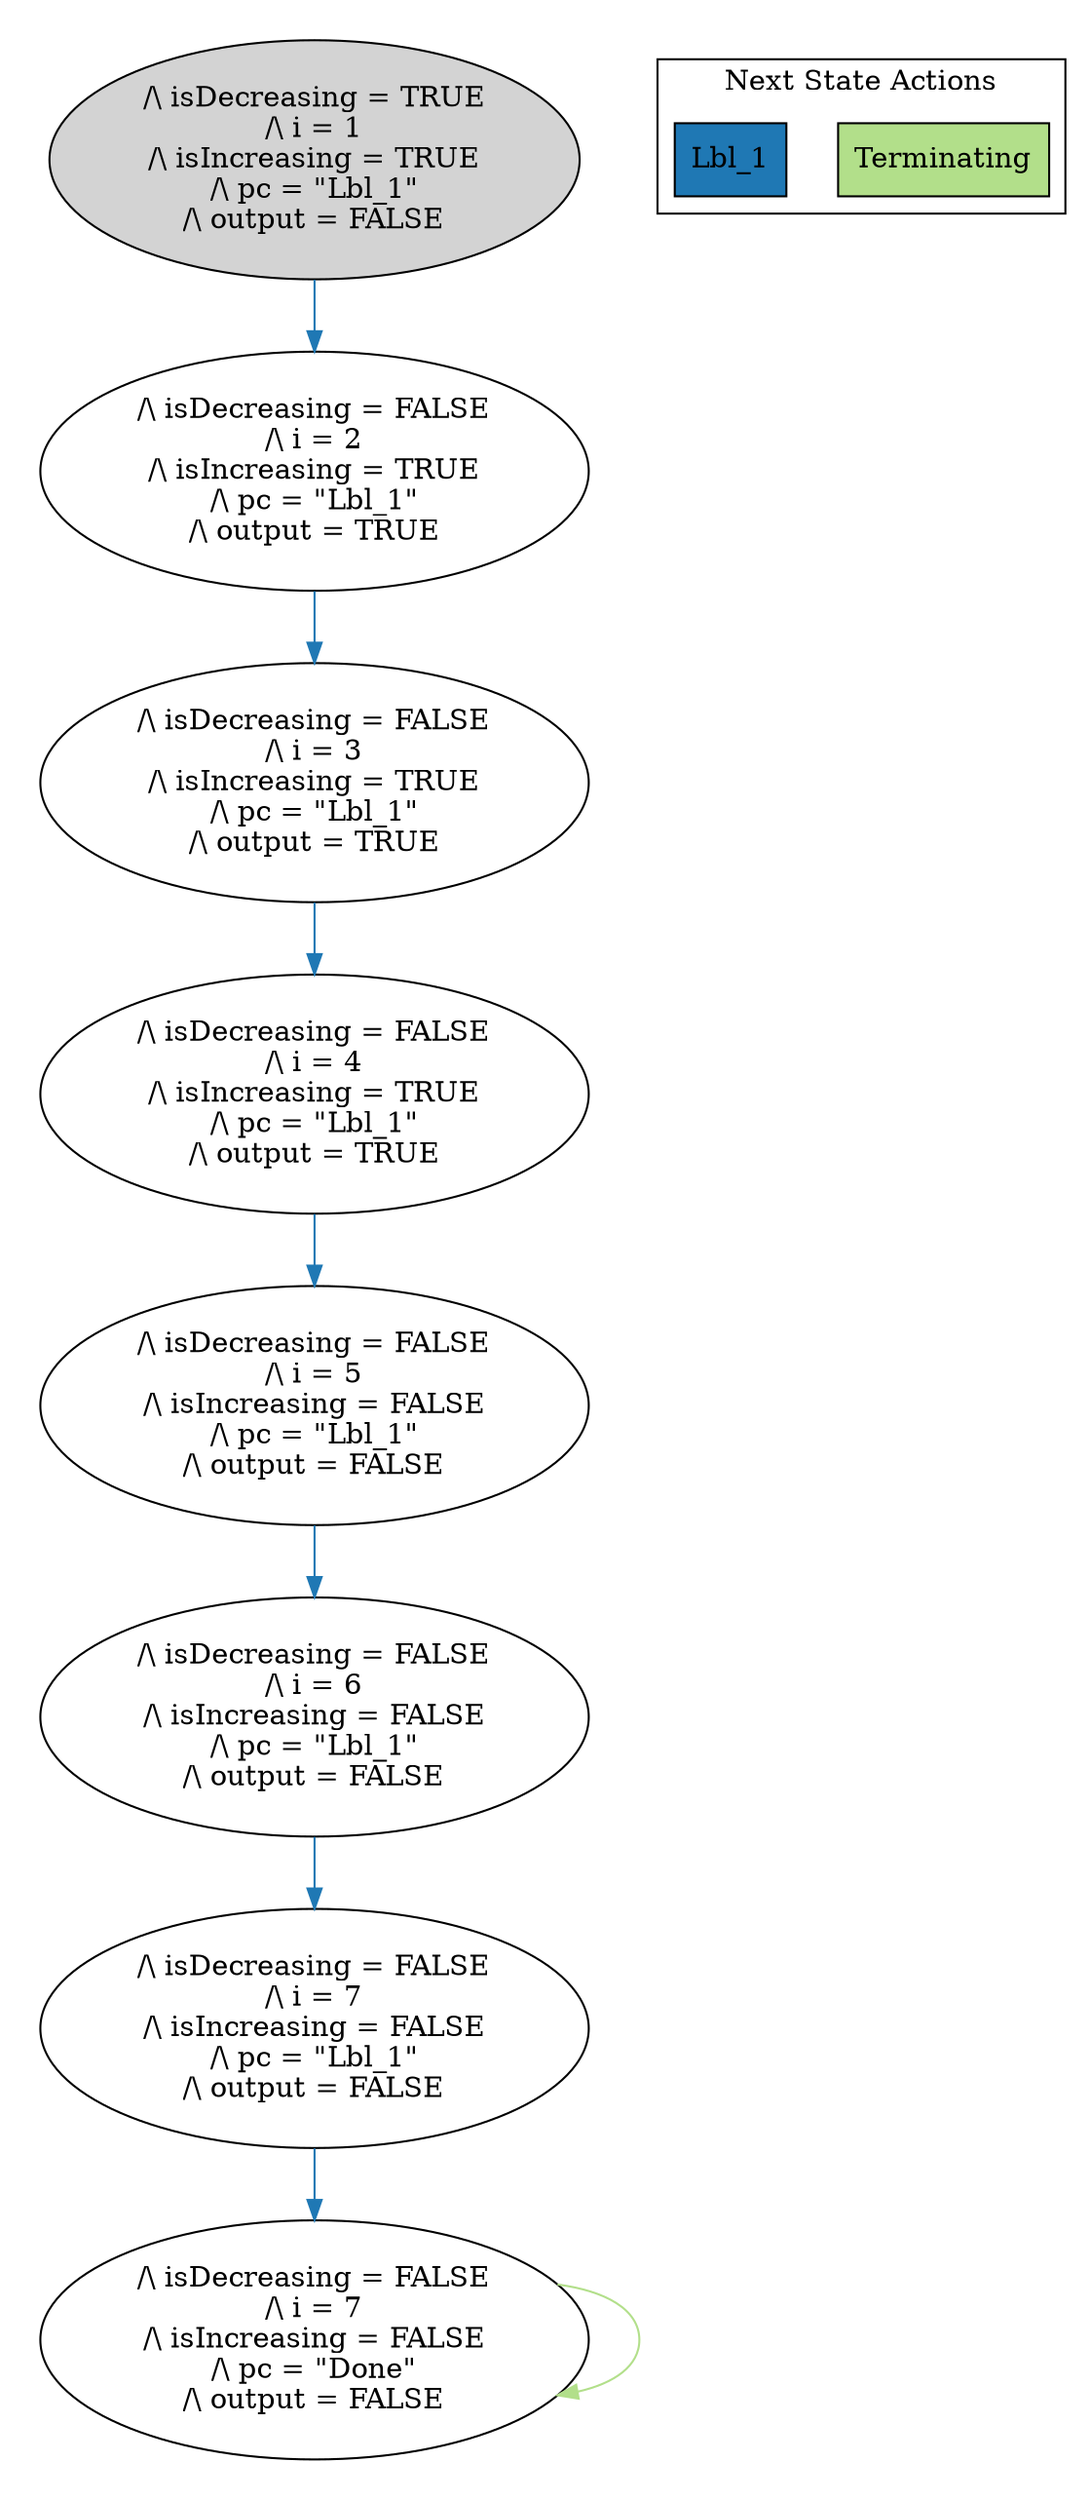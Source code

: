 strict digraph DiskGraph {
edge [colorscheme="paired12"]
nodesep=0.35;
subgraph cluster_graph {
color="white";
-2659260742466052483 [label="/\\ isDecreasing = TRUE\n/\\ i = 1\n/\\ isIncreasing = TRUE\n/\\ pc = \"Lbl_1\"\n/\\ output = FALSE",style = filled]
-2659260742466052483 -> 1670963909803919437 [label="",color="2",fontcolor="2"];
1670963909803919437 [label="/\\ isDecreasing = FALSE\n/\\ i = 2\n/\\ isIncreasing = TRUE\n/\\ pc = \"Lbl_1\"\n/\\ output = TRUE"];
1670963909803919437 -> -6103457723564612478 [label="",color="2",fontcolor="2"];
-6103457723564612478 [label="/\\ isDecreasing = FALSE\n/\\ i = 3\n/\\ isIncreasing = TRUE\n/\\ pc = \"Lbl_1\"\n/\\ output = TRUE"];
-6103457723564612478 -> 3423075135380953668 [label="",color="2",fontcolor="2"];
3423075135380953668 [label="/\\ isDecreasing = FALSE\n/\\ i = 4\n/\\ isIncreasing = TRUE\n/\\ pc = \"Lbl_1\"\n/\\ output = TRUE"];
3423075135380953668 -> 220087500981756339 [label="",color="2",fontcolor="2"];
220087500981756339 [label="/\\ isDecreasing = FALSE\n/\\ i = 5\n/\\ isIncreasing = FALSE\n/\\ pc = \"Lbl_1\"\n/\\ output = FALSE"];
220087500981756339 -> -6277607689567976581 [label="",color="2",fontcolor="2"];
-6277607689567976581 [label="/\\ isDecreasing = FALSE\n/\\ i = 6\n/\\ isIncreasing = FALSE\n/\\ pc = \"Lbl_1\"\n/\\ output = FALSE"];
-6277607689567976581 -> 1485387750814724020 [label="",color="2",fontcolor="2"];
1485387750814724020 [label="/\\ isDecreasing = FALSE\n/\\ i = 7\n/\\ isIncreasing = FALSE\n/\\ pc = \"Lbl_1\"\n/\\ output = FALSE"];
1485387750814724020 -> -3682916171395703559 [label="",color="2",fontcolor="2"];
-3682916171395703559 [label="/\\ isDecreasing = FALSE\n/\\ i = 7\n/\\ isIncreasing = FALSE\n/\\ pc = \"Done\"\n/\\ output = FALSE"];
-3682916171395703559 -> -3682916171395703559 [label="",color="3",fontcolor="3"];
{rank = same; -2659260742466052483;}
{rank = same; 1670963909803919437;}
{rank = same; -6103457723564612478;}
{rank = same; 3423075135380953668;}
{rank = same; 220087500981756339;}
{rank = same; -6277607689567976581;}
{rank = same; 1485387750814724020;}
{rank = same; -3682916171395703559;}
}
subgraph cluster_legend {graph[style=bold];label = "Next State Actions" style="solid"
node [ labeljust="l",colorscheme="paired12",style=filled,shape=record ]
Terminating [label="Terminating",fillcolor=3]
Lbl_1 [label="Lbl_1",fillcolor=2]
}}